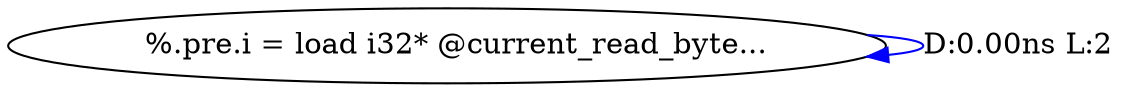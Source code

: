 digraph {
Node0x410fd80[label="  %.pre.i = load i32* @current_read_byte..."];
Node0x410fd80 -> Node0x410fd80[label="D:0.00ns L:2",color=blue];
}
